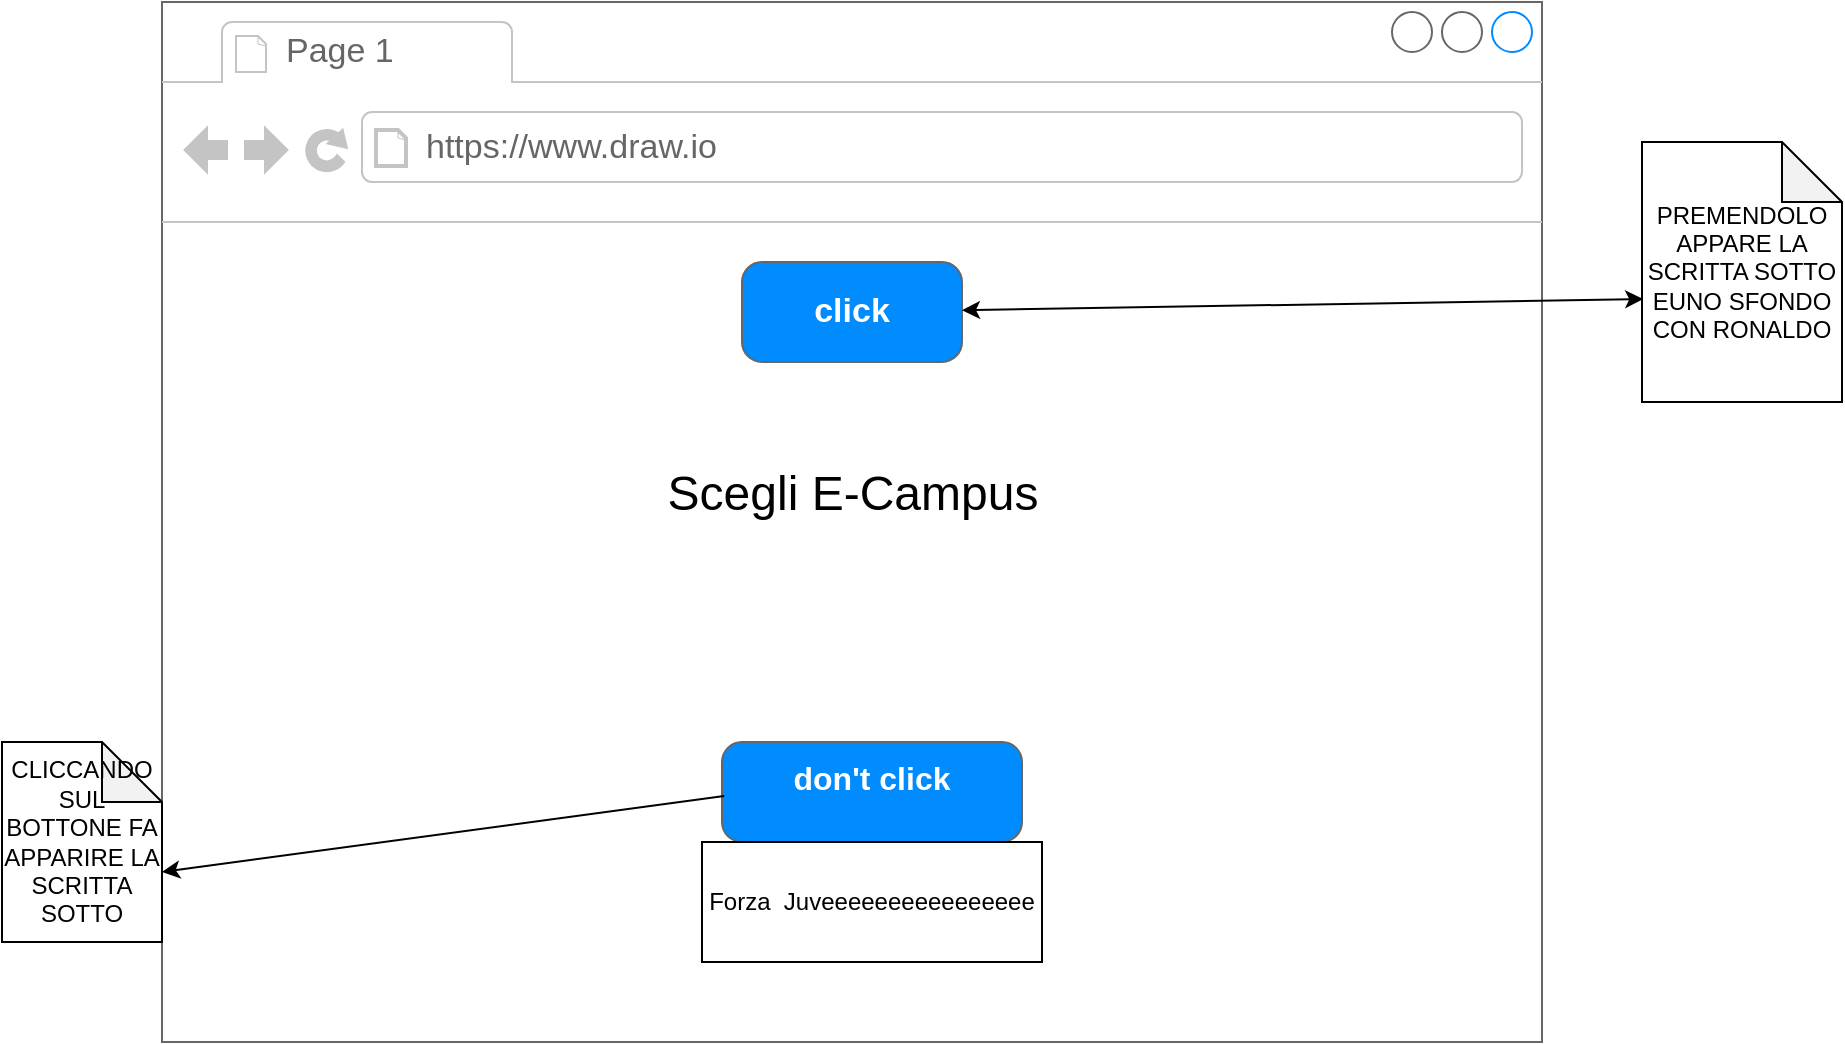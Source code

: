 <mxfile version="14.4.4" type="github"><diagram id="nAmxRCxkEcYxJnRmAlGo" name="Page-1"><mxGraphModel dx="1035" dy="1761" grid="1" gridSize="10" guides="1" tooltips="1" connect="1" arrows="1" fold="1" page="1" pageScale="1" pageWidth="827" pageHeight="1169" math="0" shadow="0"><root><mxCell id="0"/><mxCell id="1" parent="0"/><mxCell id="Z-sgu7zI139RoXBp0RE4-1" value="&lt;font style=&quot;font-size: 24px&quot;&gt;Scegli E-Campus&lt;br&gt;&lt;br&gt;&lt;/font&gt;" style="strokeWidth=1;shadow=0;dashed=0;align=center;html=1;shape=mxgraph.mockup.containers.browserWindow;rSize=0;strokeColor=#666666;strokeColor2=#008cff;strokeColor3=#c4c4c4;mainText=,;recursiveResize=0;" parent="1" vertex="1"><mxGeometry x="110" y="-140" width="690" height="520" as="geometry"/></mxCell><mxCell id="Z-sgu7zI139RoXBp0RE4-2" value="Page 1" style="strokeWidth=1;shadow=0;dashed=0;align=center;html=1;shape=mxgraph.mockup.containers.anchor;fontSize=17;fontColor=#666666;align=left;" parent="Z-sgu7zI139RoXBp0RE4-1" vertex="1"><mxGeometry x="60" y="12" width="110" height="26" as="geometry"/></mxCell><mxCell id="Z-sgu7zI139RoXBp0RE4-3" value="https://www.draw.io" style="strokeWidth=1;shadow=0;dashed=0;align=center;html=1;shape=mxgraph.mockup.containers.anchor;rSize=0;fontSize=17;fontColor=#666666;align=left;" parent="Z-sgu7zI139RoXBp0RE4-1" vertex="1"><mxGeometry x="130" y="60" width="250" height="26" as="geometry"/></mxCell><mxCell id="Z-sgu7zI139RoXBp0RE4-4" value="click&lt;br&gt;" style="strokeWidth=1;shadow=0;dashed=0;align=center;html=1;shape=mxgraph.mockup.buttons.button;strokeColor=#666666;fontColor=#ffffff;mainText=;buttonStyle=round;fontSize=17;fontStyle=1;fillColor=#008cff;whiteSpace=wrap;" parent="Z-sgu7zI139RoXBp0RE4-1" vertex="1"><mxGeometry x="290" y="130" width="110" height="50" as="geometry"/></mxCell><mxCell id="Z-sgu7zI139RoXBp0RE4-14" value="" style="strokeWidth=1;shadow=0;dashed=0;align=center;html=1;shape=mxgraph.mockup.buttons.multiButton;fillColor=#008cff;strokeColor=#666666;mainText=;subText=;" parent="Z-sgu7zI139RoXBp0RE4-1" vertex="1"><mxGeometry x="280" y="370" width="150" height="50" as="geometry"/></mxCell><mxCell id="Z-sgu7zI139RoXBp0RE4-15" value="don't click" style="strokeWidth=1;shadow=0;dashed=0;align=center;html=1;shape=mxgraph.mockup.anchor;fontSize=16;fontColor=#ffffff;fontStyle=1;whiteSpace=wrap;" parent="Z-sgu7zI139RoXBp0RE4-14" vertex="1"><mxGeometry y="8" width="150" height="20" as="geometry"/></mxCell><mxCell id="Z-sgu7zI139RoXBp0RE4-16" value="" style="strokeWidth=1;shadow=0;dashed=0;align=center;html=1;shape=mxgraph.mockup.anchor;fontSize=12;fontColor=#ffffff;fontStyle=1;whiteSpace=wrap;" parent="Z-sgu7zI139RoXBp0RE4-14" vertex="1"><mxGeometry y="30" width="150" height="10" as="geometry"/></mxCell><mxCell id="Z-sgu7zI139RoXBp0RE4-17" value="Forza&amp;nbsp; Juveeeeeeeeeeeeeeee" style="rounded=0;whiteSpace=wrap;html=1;" parent="Z-sgu7zI139RoXBp0RE4-1" vertex="1"><mxGeometry x="270" y="420" width="170" height="60" as="geometry"/></mxCell><mxCell id="Z-sgu7zI139RoXBp0RE4-6" value="PREMENDOLO APPARE LA SCRITTA SOTTO EUNO SFONDO CON RONALDO&lt;br&gt;" style="shape=note;whiteSpace=wrap;html=1;backgroundOutline=1;darkOpacity=0.05;" parent="1" vertex="1"><mxGeometry x="850" y="-70" width="100" height="130" as="geometry"/></mxCell><mxCell id="Z-sgu7zI139RoXBp0RE4-8" value="" style="endArrow=classic;startArrow=classic;html=1;entryX=0.006;entryY=0.604;entryDx=0;entryDy=0;entryPerimeter=0;" parent="1" source="Z-sgu7zI139RoXBp0RE4-4" target="Z-sgu7zI139RoXBp0RE4-6" edge="1"><mxGeometry width="50" height="50" relative="1" as="geometry"><mxPoint x="450" y="250" as="sourcePoint"/><mxPoint x="500" y="200" as="targetPoint"/></mxGeometry></mxCell><mxCell id="Z-sgu7zI139RoXBp0RE4-18" value="CLICCANDO SUL BOTTONE FA APPARIRE LA SCRITTA SOTTO" style="shape=note;whiteSpace=wrap;html=1;backgroundOutline=1;darkOpacity=0.05;" parent="1" vertex="1"><mxGeometry x="30" y="230" width="80" height="100" as="geometry"/></mxCell><mxCell id="Z-sgu7zI139RoXBp0RE4-19" value="" style="endArrow=classic;html=1;entryX=0;entryY=0;entryDx=80;entryDy=65;entryPerimeter=0;exitX=0.007;exitY=0.54;exitDx=0;exitDy=0;exitPerimeter=0;" parent="1" source="Z-sgu7zI139RoXBp0RE4-14" target="Z-sgu7zI139RoXBp0RE4-18" edge="1"><mxGeometry width="50" height="50" relative="1" as="geometry"><mxPoint x="480" y="120" as="sourcePoint"/><mxPoint x="530" y="70" as="targetPoint"/></mxGeometry></mxCell></root></mxGraphModel></diagram></mxfile>